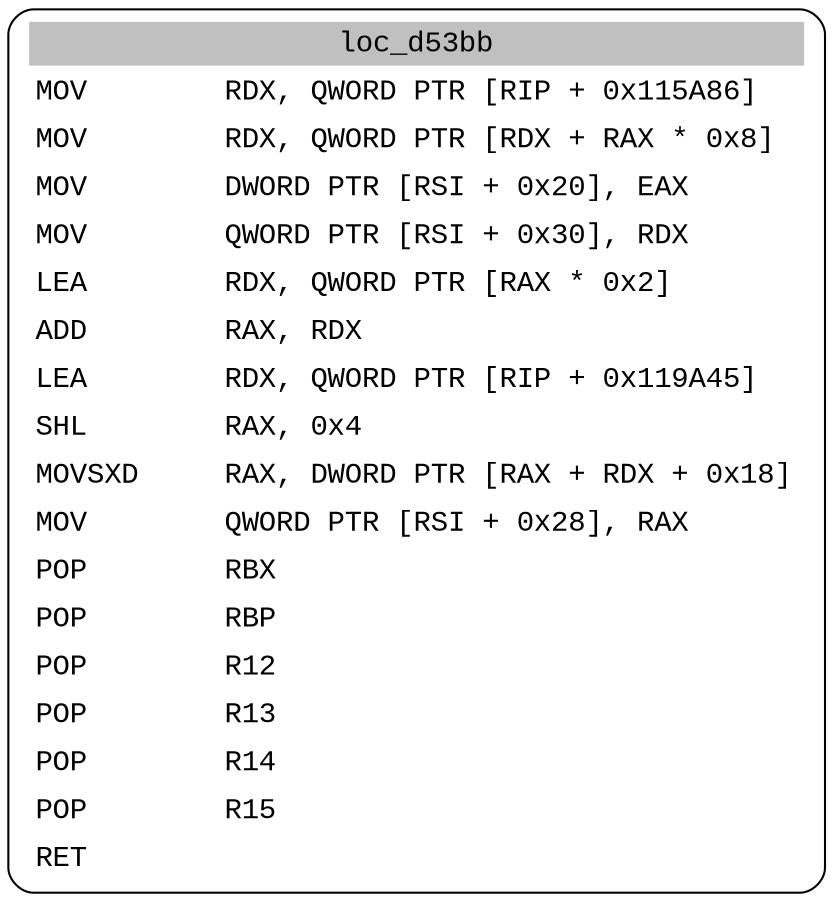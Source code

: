 digraph asm_graph {
1941 [
shape="Mrecord" fontname="Courier New"label =<<table border="0" cellborder="0" cellpadding="3"><tr><td align="center" colspan="2" bgcolor="grey">loc_d53bb</td></tr><tr><td align="left">MOV        RDX, QWORD PTR [RIP + 0x115A86]</td></tr><tr><td align="left">MOV        RDX, QWORD PTR [RDX + RAX * 0x8]</td></tr><tr><td align="left">MOV        DWORD PTR [RSI + 0x20], EAX</td></tr><tr><td align="left">MOV        QWORD PTR [RSI + 0x30], RDX</td></tr><tr><td align="left">LEA        RDX, QWORD PTR [RAX * 0x2]</td></tr><tr><td align="left">ADD        RAX, RDX</td></tr><tr><td align="left">LEA        RDX, QWORD PTR [RIP + 0x119A45]</td></tr><tr><td align="left">SHL        RAX, 0x4</td></tr><tr><td align="left">MOVSXD     RAX, DWORD PTR [RAX + RDX + 0x18]</td></tr><tr><td align="left">MOV        QWORD PTR [RSI + 0x28], RAX</td></tr><tr><td align="left">POP        RBX</td></tr><tr><td align="left">POP        RBP</td></tr><tr><td align="left">POP        R12</td></tr><tr><td align="left">POP        R13</td></tr><tr><td align="left">POP        R14</td></tr><tr><td align="left">POP        R15</td></tr><tr><td align="left">RET        </td></tr></table>> ];
}